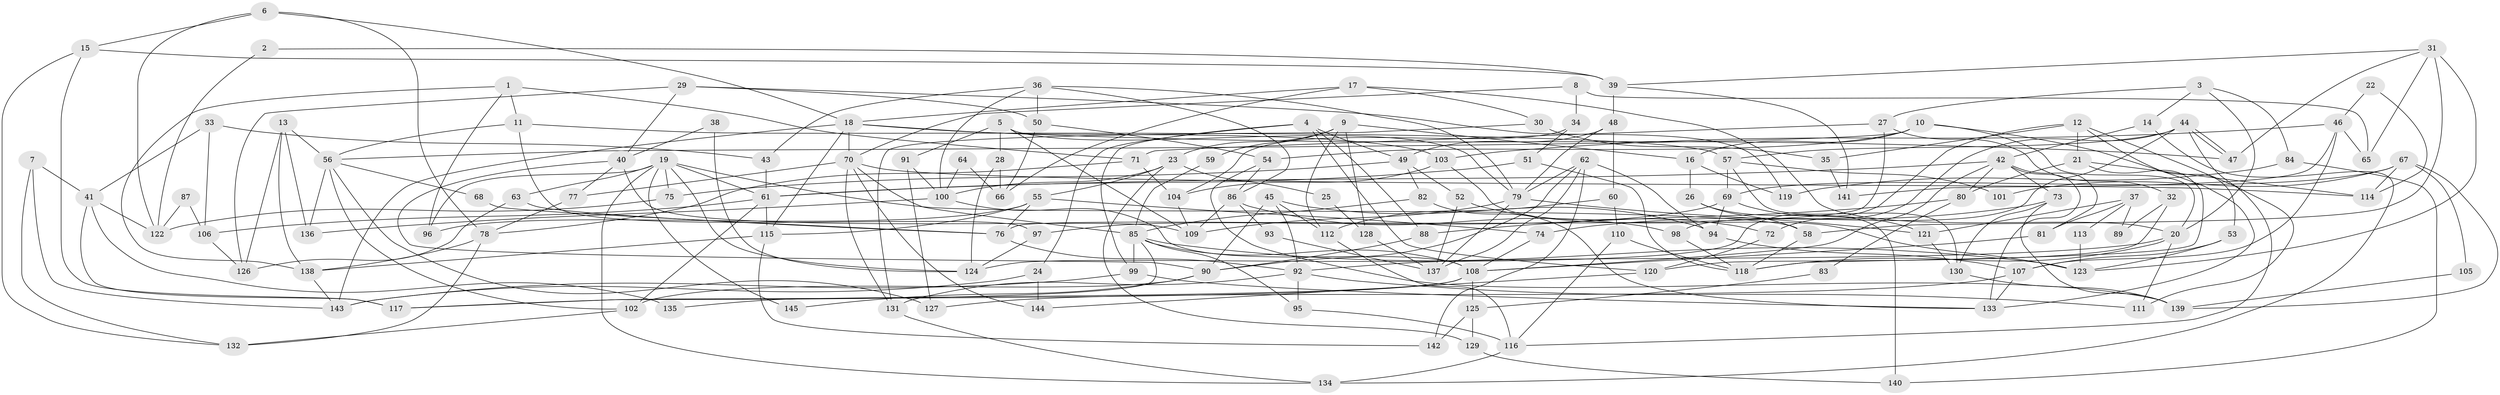 // coarse degree distribution, {5: 0.2127659574468085, 2: 0.07446808510638298, 4: 0.18085106382978725, 6: 0.1276595744680851, 3: 0.19148936170212766, 8: 0.0425531914893617, 7: 0.1276595744680851, 9: 0.02127659574468085, 10: 0.010638297872340425, 12: 0.010638297872340425}
// Generated by graph-tools (version 1.1) at 2025/23/03/03/25 07:23:59]
// undirected, 145 vertices, 290 edges
graph export_dot {
graph [start="1"]
  node [color=gray90,style=filled];
  1;
  2;
  3;
  4;
  5;
  6;
  7;
  8;
  9;
  10;
  11;
  12;
  13;
  14;
  15;
  16;
  17;
  18;
  19;
  20;
  21;
  22;
  23;
  24;
  25;
  26;
  27;
  28;
  29;
  30;
  31;
  32;
  33;
  34;
  35;
  36;
  37;
  38;
  39;
  40;
  41;
  42;
  43;
  44;
  45;
  46;
  47;
  48;
  49;
  50;
  51;
  52;
  53;
  54;
  55;
  56;
  57;
  58;
  59;
  60;
  61;
  62;
  63;
  64;
  65;
  66;
  67;
  68;
  69;
  70;
  71;
  72;
  73;
  74;
  75;
  76;
  77;
  78;
  79;
  80;
  81;
  82;
  83;
  84;
  85;
  86;
  87;
  88;
  89;
  90;
  91;
  92;
  93;
  94;
  95;
  96;
  97;
  98;
  99;
  100;
  101;
  102;
  103;
  104;
  105;
  106;
  107;
  108;
  109;
  110;
  111;
  112;
  113;
  114;
  115;
  116;
  117;
  118;
  119;
  120;
  121;
  122;
  123;
  124;
  125;
  126;
  127;
  128;
  129;
  130;
  131;
  132;
  133;
  134;
  135;
  136;
  137;
  138;
  139;
  140;
  141;
  142;
  143;
  144;
  145;
  1 -- 96;
  1 -- 11;
  1 -- 71;
  1 -- 138;
  2 -- 122;
  2 -- 39;
  3 -- 27;
  3 -- 20;
  3 -- 14;
  3 -- 84;
  4 -- 99;
  4 -- 49;
  4 -- 24;
  4 -- 88;
  4 -- 120;
  5 -- 91;
  5 -- 109;
  5 -- 28;
  5 -- 79;
  6 -- 15;
  6 -- 78;
  6 -- 18;
  6 -- 122;
  7 -- 143;
  7 -- 41;
  7 -- 132;
  8 -- 34;
  8 -- 65;
  8 -- 70;
  9 -- 23;
  9 -- 112;
  9 -- 16;
  9 -- 59;
  9 -- 128;
  10 -- 133;
  10 -- 20;
  10 -- 16;
  10 -- 54;
  10 -- 56;
  11 -- 56;
  11 -- 97;
  11 -- 57;
  12 -- 124;
  12 -- 35;
  12 -- 21;
  12 -- 53;
  12 -- 116;
  13 -- 138;
  13 -- 126;
  13 -- 56;
  13 -- 136;
  14 -- 42;
  14 -- 134;
  15 -- 39;
  15 -- 117;
  15 -- 132;
  16 -- 26;
  16 -- 119;
  17 -- 20;
  17 -- 18;
  17 -- 30;
  17 -- 66;
  18 -- 70;
  18 -- 47;
  18 -- 103;
  18 -- 115;
  18 -- 143;
  19 -- 134;
  19 -- 61;
  19 -- 58;
  19 -- 63;
  19 -- 75;
  19 -- 96;
  19 -- 124;
  19 -- 145;
  20 -- 92;
  20 -- 118;
  20 -- 111;
  21 -- 80;
  21 -- 114;
  21 -- 118;
  22 -- 46;
  22 -- 114;
  23 -- 100;
  23 -- 129;
  23 -- 25;
  23 -- 55;
  24 -- 143;
  24 -- 144;
  25 -- 128;
  26 -- 58;
  26 -- 140;
  27 -- 71;
  27 -- 76;
  27 -- 32;
  28 -- 66;
  28 -- 124;
  29 -- 40;
  29 -- 50;
  29 -- 119;
  29 -- 126;
  30 -- 131;
  30 -- 35;
  31 -- 123;
  31 -- 47;
  31 -- 39;
  31 -- 58;
  31 -- 65;
  32 -- 120;
  32 -- 89;
  33 -- 43;
  33 -- 41;
  33 -- 106;
  34 -- 51;
  34 -- 104;
  35 -- 141;
  36 -- 86;
  36 -- 79;
  36 -- 43;
  36 -- 50;
  36 -- 100;
  37 -- 121;
  37 -- 81;
  37 -- 89;
  37 -- 113;
  38 -- 40;
  38 -- 124;
  39 -- 48;
  39 -- 141;
  40 -- 109;
  40 -- 77;
  40 -- 90;
  41 -- 122;
  41 -- 117;
  41 -- 135;
  42 -- 61;
  42 -- 73;
  42 -- 80;
  42 -- 81;
  42 -- 108;
  42 -- 133;
  43 -- 61;
  44 -- 47;
  44 -- 47;
  44 -- 57;
  44 -- 72;
  44 -- 98;
  44 -- 111;
  45 -- 90;
  45 -- 92;
  45 -- 94;
  45 -- 112;
  46 -- 103;
  46 -- 107;
  46 -- 65;
  46 -- 141;
  48 -- 60;
  48 -- 49;
  48 -- 79;
  49 -- 52;
  49 -- 82;
  49 -- 75;
  50 -- 54;
  50 -- 66;
  51 -- 118;
  51 -- 61;
  52 -- 137;
  52 -- 72;
  53 -- 107;
  53 -- 123;
  54 -- 139;
  54 -- 86;
  55 -- 76;
  55 -- 74;
  55 -- 96;
  55 -- 115;
  56 -- 68;
  56 -- 102;
  56 -- 127;
  56 -- 136;
  57 -- 69;
  57 -- 101;
  57 -- 130;
  58 -- 118;
  59 -- 85;
  60 -- 112;
  60 -- 110;
  61 -- 102;
  61 -- 115;
  61 -- 106;
  62 -- 90;
  62 -- 79;
  62 -- 94;
  62 -- 137;
  62 -- 142;
  63 -- 126;
  63 -- 76;
  64 -- 66;
  64 -- 100;
  67 -- 69;
  67 -- 114;
  67 -- 101;
  67 -- 105;
  67 -- 139;
  68 -- 76;
  69 -- 121;
  69 -- 94;
  69 -- 97;
  70 -- 85;
  70 -- 77;
  70 -- 114;
  70 -- 131;
  70 -- 144;
  71 -- 78;
  71 -- 104;
  72 -- 120;
  73 -- 139;
  73 -- 74;
  73 -- 130;
  74 -- 108;
  75 -- 122;
  76 -- 92;
  77 -- 78;
  78 -- 132;
  78 -- 138;
  79 -- 109;
  79 -- 121;
  79 -- 137;
  80 -- 88;
  80 -- 83;
  81 -- 108;
  82 -- 85;
  82 -- 133;
  83 -- 125;
  84 -- 119;
  84 -- 140;
  85 -- 123;
  85 -- 108;
  85 -- 95;
  85 -- 99;
  85 -- 117;
  86 -- 98;
  86 -- 93;
  86 -- 109;
  87 -- 122;
  87 -- 106;
  88 -- 90;
  90 -- 102;
  90 -- 145;
  91 -- 127;
  91 -- 100;
  92 -- 95;
  92 -- 111;
  92 -- 131;
  93 -- 137;
  94 -- 107;
  95 -- 116;
  97 -- 124;
  98 -- 118;
  99 -- 143;
  99 -- 133;
  100 -- 136;
  100 -- 108;
  102 -- 132;
  103 -- 104;
  103 -- 123;
  104 -- 109;
  105 -- 139;
  106 -- 126;
  107 -- 133;
  107 -- 127;
  108 -- 117;
  108 -- 125;
  108 -- 135;
  110 -- 116;
  110 -- 118;
  112 -- 116;
  113 -- 123;
  115 -- 138;
  115 -- 142;
  116 -- 134;
  120 -- 144;
  121 -- 130;
  125 -- 142;
  125 -- 129;
  128 -- 137;
  129 -- 140;
  130 -- 139;
  131 -- 134;
  138 -- 143;
}
